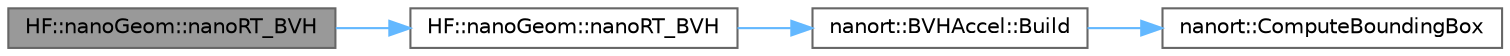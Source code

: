 digraph "HF::nanoGeom::nanoRT_BVH"
{
 // LATEX_PDF_SIZE
  bgcolor="transparent";
  edge [fontname=Helvetica,fontsize=10,labelfontname=Helvetica,labelfontsize=10];
  node [fontname=Helvetica,fontsize=10,shape=box,height=0.2,width=0.4];
  rankdir="LR";
  Node1 [label="HF::nanoGeom::nanoRT_BVH",height=0.2,width=0.4,color="gray40", fillcolor="grey60", style="filled", fontcolor="black",tooltip=" "];
  Node1 -> Node2 [color="steelblue1",style="solid"];
  Node2 [label="HF::nanoGeom::nanoRT_BVH",height=0.2,width=0.4,color="grey40", fillcolor="white", style="filled",URL="$a00470.html#a1cb19dd0ff847089a65139f01ee06b8c",tooltip=" "];
  Node2 -> Node3 [color="steelblue1",style="solid"];
  Node3 [label="nanort::BVHAccel::Build",height=0.2,width=0.4,color="grey40", fillcolor="white", style="filled",URL="$a01483.html#a96521982d08e0ccd728798410dabeed5",tooltip="Build BVH for input primitives."];
  Node3 -> Node4 [color="steelblue1",style="solid"];
  Node4 [label="nanort::ComputeBoundingBox",height=0.2,width=0.4,color="grey40", fillcolor="white", style="filled",URL="$a00474.html#a06549eb8469b9a2004cc5332ca0d011e",tooltip=" "];
}
